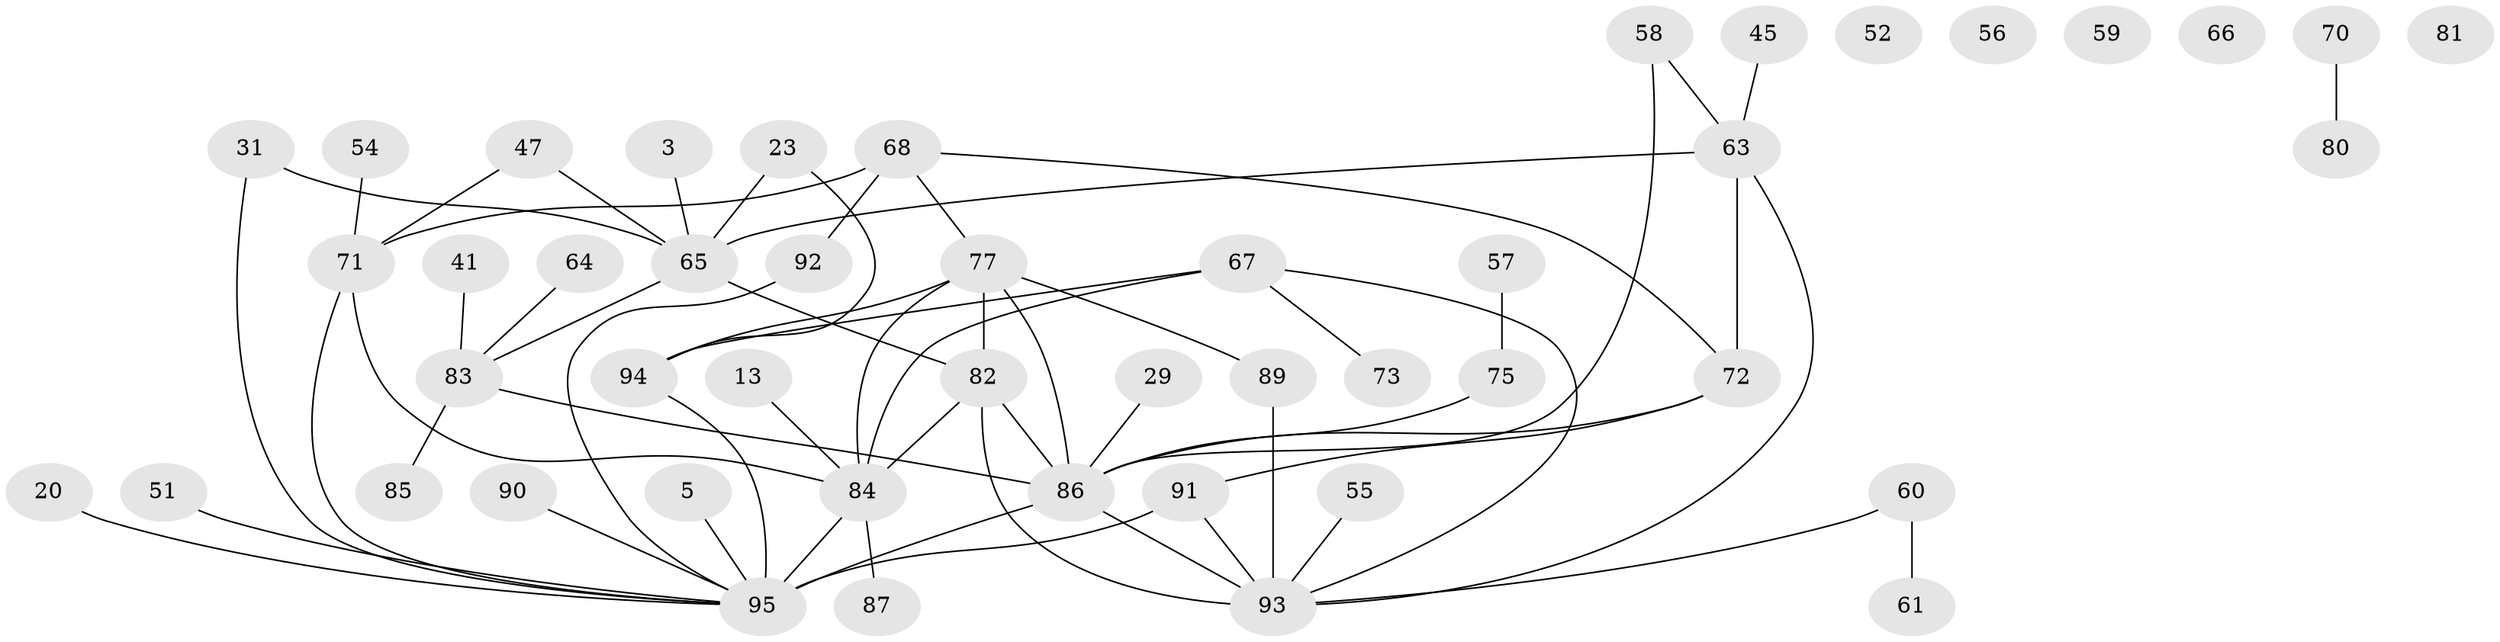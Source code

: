 // original degree distribution, {1: 0.23157894736842105, 3: 0.17894736842105263, 2: 0.22105263157894736, 4: 0.14736842105263157, 5: 0.07368421052631578, 6: 0.07368421052631578, 7: 0.021052631578947368, 0: 0.05263157894736842}
// Generated by graph-tools (version 1.1) at 2025/02/03/05/25 17:02:33]
// undirected, 47 vertices, 61 edges
graph export_dot {
graph [start="1"]
  node [color=gray90,style=filled];
  3;
  5;
  13;
  20;
  23;
  29;
  31;
  41;
  45 [super="+1"];
  47;
  51 [super="+44"];
  52;
  54 [super="+8"];
  55;
  56;
  57;
  58 [super="+32+35"];
  59;
  60 [super="+2"];
  61;
  63 [super="+53"];
  64;
  65 [super="+40+24+27"];
  66;
  67;
  68 [super="+6"];
  70;
  71 [super="+15"];
  72 [super="+26+30"];
  73 [super="+46"];
  75 [super="+4"];
  77 [super="+33+50"];
  80;
  81;
  82 [super="+16+14+39"];
  83 [super="+79"];
  84 [super="+25+18"];
  85;
  86 [super="+62+22+76+49"];
  87;
  89;
  90;
  91;
  92;
  93 [super="+21+78+34"];
  94;
  95 [super="+11+38+88+69"];
  3 -- 65;
  5 -- 95;
  13 -- 84;
  20 -- 95;
  23 -- 94;
  23 -- 65;
  29 -- 86;
  31 -- 65;
  31 -- 95;
  41 -- 83;
  45 -- 63;
  47 -- 71;
  47 -- 65;
  51 -- 95;
  54 -- 71;
  55 -- 93;
  57 -- 75;
  58 -- 63;
  58 -- 86;
  60 -- 61;
  60 -- 93;
  63 -- 65 [weight=2];
  63 -- 72;
  63 -- 93 [weight=2];
  64 -- 83;
  65 -- 83 [weight=3];
  65 -- 82 [weight=4];
  67 -- 73;
  67 -- 93;
  67 -- 94;
  67 -- 84;
  68 -- 71 [weight=2];
  68 -- 92;
  68 -- 72;
  68 -- 77;
  70 -- 80;
  71 -- 84;
  71 -- 95;
  72 -- 91;
  72 -- 86 [weight=2];
  75 -- 86 [weight=2];
  77 -- 94 [weight=2];
  77 -- 82;
  77 -- 84;
  77 -- 89;
  77 -- 86 [weight=2];
  82 -- 84 [weight=2];
  82 -- 93;
  82 -- 86 [weight=4];
  83 -- 85;
  83 -- 86;
  84 -- 87;
  84 -- 95 [weight=2];
  86 -- 95 [weight=4];
  86 -- 93 [weight=3];
  89 -- 93;
  90 -- 95;
  91 -- 93;
  91 -- 95;
  92 -- 95;
  94 -- 95;
}
